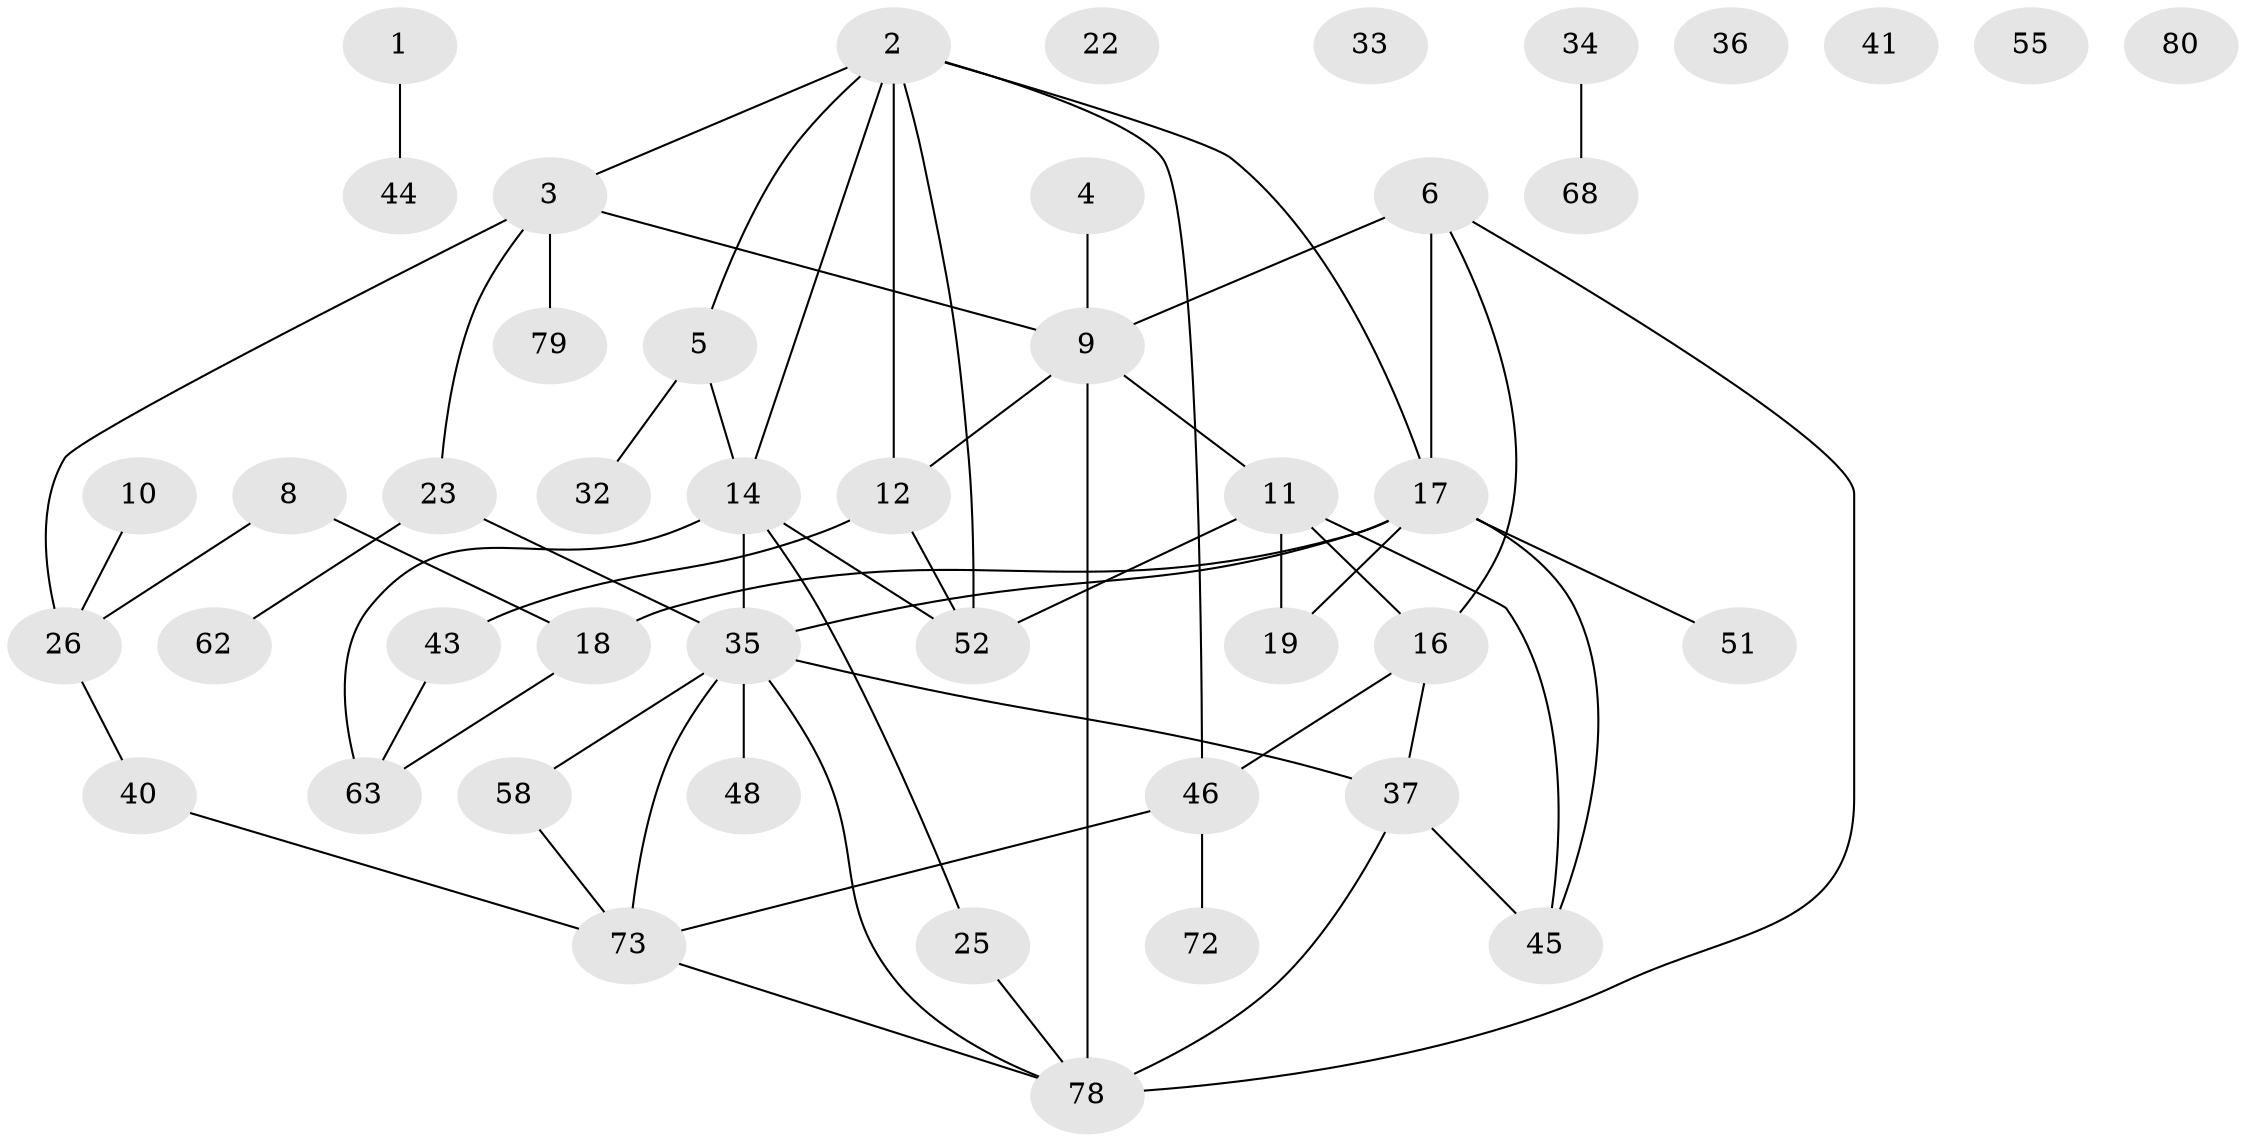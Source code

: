 // original degree distribution, {2: 0.3, 5: 0.05555555555555555, 1: 0.18888888888888888, 3: 0.24444444444444444, 4: 0.12222222222222222, 7: 0.022222222222222223, 0: 0.05555555555555555, 6: 0.011111111111111112}
// Generated by graph-tools (version 1.1) at 2025/16/03/04/25 18:16:43]
// undirected, 45 vertices, 61 edges
graph export_dot {
graph [start="1"]
  node [color=gray90,style=filled];
  1 [super="+61+67"];
  2 [super="+53"];
  3 [super="+31"];
  4 [super="+30"];
  5 [super="+81"];
  6 [super="+7+13"];
  8 [super="+39"];
  9 [super="+75+64"];
  10;
  11 [super="+29+20"];
  12;
  14 [super="+21"];
  16;
  17 [super="+28+24+76+49"];
  18;
  19;
  22;
  23;
  25;
  26 [super="+27"];
  32;
  33;
  34;
  35 [super="+65+57+56"];
  36;
  37 [super="+50"];
  40 [super="+70"];
  41;
  43;
  44;
  45;
  46;
  48;
  51;
  52 [super="+54+71"];
  55;
  58;
  62;
  63;
  68;
  72;
  73 [super="+88"];
  78 [super="+87+84"];
  79;
  80 [super="+83"];
  1 -- 44;
  2 -- 46;
  2 -- 17 [weight=2];
  2 -- 3;
  2 -- 52;
  2 -- 5;
  2 -- 12;
  2 -- 14 [weight=2];
  3 -- 23;
  3 -- 9;
  3 -- 26;
  3 -- 79;
  4 -- 9;
  5 -- 32;
  5 -- 14;
  6 -- 16;
  6 -- 9;
  6 -- 17 [weight=2];
  6 -- 78;
  8 -- 26;
  8 -- 18;
  9 -- 78 [weight=2];
  9 -- 12;
  9 -- 11;
  10 -- 26;
  11 -- 19;
  11 -- 45;
  11 -- 16;
  11 -- 52;
  12 -- 43;
  12 -- 52;
  14 -- 35;
  14 -- 52;
  14 -- 25;
  14 -- 63;
  16 -- 46;
  16 -- 37;
  17 -- 35 [weight=2];
  17 -- 18;
  17 -- 51;
  17 -- 19;
  17 -- 45;
  18 -- 63;
  23 -- 62;
  23 -- 35;
  25 -- 78;
  26 -- 40;
  34 -- 68;
  35 -- 73 [weight=2];
  35 -- 78;
  35 -- 48;
  35 -- 58;
  35 -- 37;
  37 -- 78;
  37 -- 45;
  40 -- 73;
  43 -- 63;
  46 -- 72;
  46 -- 73;
  58 -- 73;
  73 -- 78;
}
